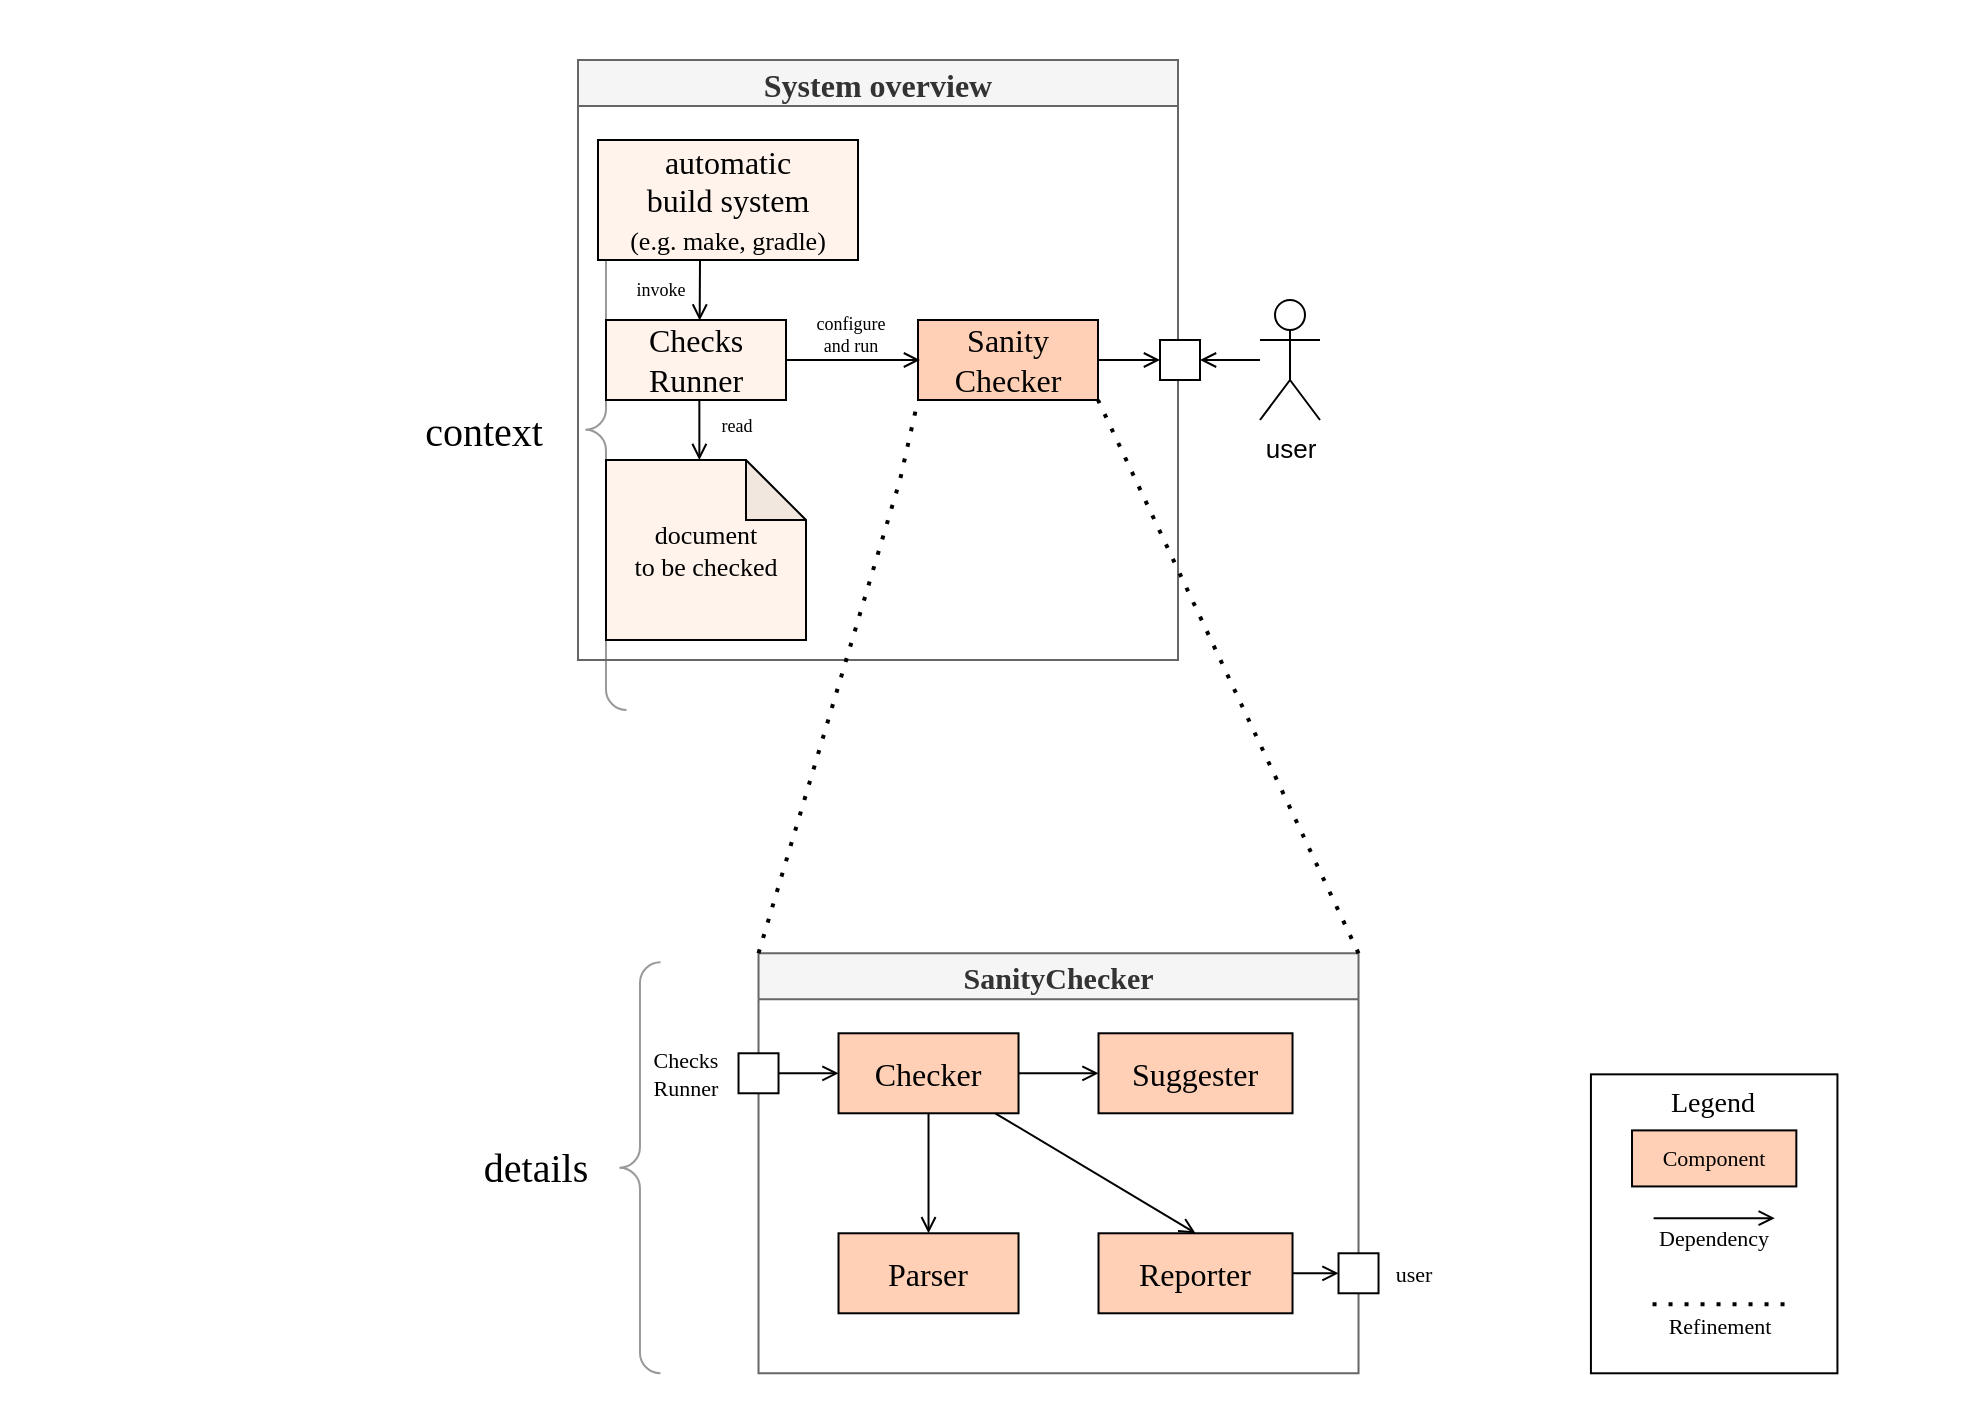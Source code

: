 <mxfile version="16.1.2" type="device"><diagram id="W8LFc5jbOeNs_f_8PHdX" name="Seite-1"><mxGraphModel dx="2056" dy="1108" grid="1" gridSize="10" guides="1" tooltips="1" connect="1" arrows="1" fold="1" page="1" pageScale="1" pageWidth="827" pageHeight="1169" math="0" shadow="0"><root><mxCell id="0"/><mxCell id="1" parent="0"/><mxCell id="akd8dxss42b1yA9a4nQe-1" value="" style="rounded=0;whiteSpace=wrap;html=1;strokeColor=none;container=1;" parent="1" vertex="1"><mxGeometry x="-480" y="60" width="986" height="710" as="geometry"/></mxCell><mxCell id="hVl_AzF3T1AboAmzyL-e-31" value="" style="labelPosition=right;align=left;strokeWidth=1;shape=mxgraph.mockup.markup.curlyBrace;html=1;shadow=0;dashed=0;strokeColor=#999999;direction=north;fontSize=13;fillColor=#FFF3EB;" vertex="1" parent="akd8dxss42b1yA9a4nQe-1"><mxGeometry x="292.719" y="74.737" width="20.542" height="280.263" as="geometry"/></mxCell><mxCell id="hVl_AzF3T1AboAmzyL-e-32" value="" style="labelPosition=right;align=left;strokeWidth=1;shape=mxgraph.mockup.markup.curlyBrace;html=1;shadow=0;dashed=0;strokeColor=#999999;direction=north;fontSize=13;fillColor=#FFF3EB;" vertex="1" parent="akd8dxss42b1yA9a4nQe-1"><mxGeometry x="309.711" y="481.118" width="20.542" height="205.526" as="geometry"/></mxCell><mxCell id="hVl_AzF3T1AboAmzyL-e-33" value="&lt;font face=&quot;Mark Pro&quot; style=&quot;font-size: 20px&quot;&gt;context&lt;/font&gt;" style="text;html=1;strokeColor=none;fillColor=none;align=center;verticalAlign=middle;whiteSpace=wrap;rounded=0;fontSize=13;" vertex="1" parent="akd8dxss42b1yA9a4nQe-1"><mxGeometry x="210.552" y="200.855" width="61.625" height="28.026" as="geometry"/></mxCell><mxCell id="hVl_AzF3T1AboAmzyL-e-34" value="&lt;font face=&quot;Mark Pro&quot; style=&quot;font-size: 20px&quot;&gt;details&lt;/font&gt;" style="text;html=1;strokeColor=none;fillColor=none;align=center;verticalAlign=middle;whiteSpace=wrap;rounded=0;fontSize=13;" vertex="1" parent="akd8dxss42b1yA9a4nQe-1"><mxGeometry x="236.788" y="568.868" width="61.625" height="28.026" as="geometry"/></mxCell><mxCell id="hVl_AzF3T1AboAmzyL-e-44" value="" style="group" vertex="1" connectable="0" parent="akd8dxss42b1yA9a4nQe-1"><mxGeometry x="795.464" y="537.171" width="123.25" height="149.474" as="geometry"/></mxCell><mxCell id="hVl_AzF3T1AboAmzyL-e-37" value="Legend" style="rounded=0;whiteSpace=wrap;html=1;fontFamily=Mark Pro;fontSize=14;verticalAlign=top;" vertex="1" parent="hVl_AzF3T1AboAmzyL-e-44"><mxGeometry width="123.25" height="149.474" as="geometry"/></mxCell><mxCell id="nL4JorxmA39xoX4b-hBf-2" value="Component" style="rounded=0;whiteSpace=wrap;html=1;fontFamily=Mark Pro;fontSize=11;fillColor=#FFCFB6;" parent="hVl_AzF3T1AboAmzyL-e-44" vertex="1"><mxGeometry x="20.542" y="28.026" width="82.167" height="28.026" as="geometry"/></mxCell><mxCell id="hVl_AzF3T1AboAmzyL-e-38" value="" style="group" vertex="1" connectable="0" parent="hVl_AzF3T1AboAmzyL-e-44"><mxGeometry x="30.812" y="68.197" width="61.625" height="28.026" as="geometry"/></mxCell><mxCell id="nL4JorxmA39xoX4b-hBf-3" style="rounded=0;orthogonalLoop=1;jettySize=auto;html=1;fontFamily=Mark Pro;fontSize=16;endArrow=open;endFill=0;" parent="hVl_AzF3T1AboAmzyL-e-38" edge="1"><mxGeometry relative="1" as="geometry"><mxPoint x="0.514" y="3.737" as="sourcePoint"/><mxPoint x="61.111" y="3.737" as="targetPoint"/></mxGeometry></mxCell><mxCell id="nL4JorxmA39xoX4b-hBf-4" value="Dependency" style="text;html=1;strokeColor=none;fillColor=none;align=center;verticalAlign=middle;whiteSpace=wrap;rounded=0;fontFamily=Mark Pro;fontSize=11;" parent="hVl_AzF3T1AboAmzyL-e-38" vertex="1"><mxGeometry width="61.625" height="28.026" as="geometry"/></mxCell><mxCell id="hVl_AzF3T1AboAmzyL-e-41" value="Refinement" style="text;html=1;strokeColor=none;fillColor=none;align=center;verticalAlign=middle;whiteSpace=wrap;rounded=0;fontFamily=Mark Pro;fontSize=11;" vertex="1" parent="hVl_AzF3T1AboAmzyL-e-44"><mxGeometry x="33.894" y="112.105" width="61.625" height="28.026" as="geometry"/></mxCell><mxCell id="hVl_AzF3T1AboAmzyL-e-42" value="" style="endArrow=none;dashed=1;html=1;dashPattern=1 3;strokeWidth=2;rounded=0;fontFamily=Mark Pro;fontSize=14;" edge="1" parent="hVl_AzF3T1AboAmzyL-e-44"><mxGeometry width="50" height="50" relative="1" as="geometry"><mxPoint x="30.812" y="114.908" as="sourcePoint"/><mxPoint x="102.708" y="114.908" as="targetPoint"/></mxGeometry></mxCell><mxCell id="hVl_AzF3T1AboAmzyL-e-28" value="" style="group" vertex="1" connectable="0" parent="akd8dxss42b1yA9a4nQe-1"><mxGeometry x="313.26" y="476.64" width="424" height="210" as="geometry"/></mxCell><mxCell id="akd8dxss42b1yA9a4nQe-3" value="SanityChecker" style="swimlane;rounded=0;fillColor=#f5f5f5;fontColor=#333333;strokeColor=#666666;fontSize=15;fontFamily=Mark Pro;" parent="hVl_AzF3T1AboAmzyL-e-28" vertex="1"><mxGeometry x="66" width="300" height="210" as="geometry"/></mxCell><mxCell id="akd8dxss42b1yA9a4nQe-9" value="Suggester" style="rounded=0;whiteSpace=wrap;html=1;fontFamily=Mark Pro;fontSize=16;fillColor=#FFCFB6;" parent="akd8dxss42b1yA9a4nQe-3" vertex="1"><mxGeometry x="170" y="40" width="97" height="40" as="geometry"/></mxCell><mxCell id="akd8dxss42b1yA9a4nQe-8" value="Reporter" style="rounded=0;whiteSpace=wrap;html=1;fontFamily=Mark Pro;fontSize=16;fillColor=#FFCFB6;" parent="akd8dxss42b1yA9a4nQe-3" vertex="1"><mxGeometry x="170" y="140" width="97" height="40" as="geometry"/></mxCell><mxCell id="hVl_AzF3T1AboAmzyL-e-1" value="" style="whiteSpace=wrap;html=1;aspect=fixed;" vertex="1" parent="akd8dxss42b1yA9a4nQe-3"><mxGeometry x="-10" y="50" width="20" height="20" as="geometry"/></mxCell><mxCell id="hVl_AzF3T1AboAmzyL-e-3" value="" style="whiteSpace=wrap;html=1;aspect=fixed;" vertex="1" parent="akd8dxss42b1yA9a4nQe-3"><mxGeometry x="290" y="150" width="20" height="20" as="geometry"/></mxCell><mxCell id="hVl_AzF3T1AboAmzyL-e-4" style="rounded=0;orthogonalLoop=1;jettySize=auto;html=1;fontFamily=Mark Pro;fontSize=16;endArrow=open;endFill=0;entryX=0;entryY=0.5;entryDx=0;entryDy=0;exitX=1;exitY=0.5;exitDx=0;exitDy=0;" edge="1" parent="akd8dxss42b1yA9a4nQe-3" source="akd8dxss42b1yA9a4nQe-8" target="hVl_AzF3T1AboAmzyL-e-3"><mxGeometry relative="1" as="geometry"><mxPoint x="140" y="70" as="sourcePoint"/><mxPoint x="180" y="70" as="targetPoint"/></mxGeometry></mxCell><mxCell id="akd8dxss42b1yA9a4nQe-6" value="Checker" style="rounded=0;whiteSpace=wrap;html=1;fontFamily=Mark Pro;fontSize=16;fillColor=#FFCFB6;" parent="hVl_AzF3T1AboAmzyL-e-28" vertex="1"><mxGeometry x="106" y="40" width="90" height="40" as="geometry"/></mxCell><mxCell id="akd8dxss42b1yA9a4nQe-15" style="rounded=0;orthogonalLoop=1;jettySize=auto;html=1;entryX=0.5;entryY=0;entryDx=0;entryDy=0;fontFamily=Mark Pro;fontSize=16;endArrow=open;endFill=0;" parent="hVl_AzF3T1AboAmzyL-e-28" source="akd8dxss42b1yA9a4nQe-6" target="akd8dxss42b1yA9a4nQe-8" edge="1"><mxGeometry relative="1" as="geometry"><mxPoint x="134.26" y="88.68" as="sourcePoint"/><mxPoint x="125.9" y="159.76" as="targetPoint"/></mxGeometry></mxCell><mxCell id="akd8dxss42b1yA9a4nQe-17" style="rounded=0;orthogonalLoop=1;jettySize=auto;html=1;fontFamily=Mark Pro;fontSize=16;endArrow=open;endFill=0;" parent="hVl_AzF3T1AboAmzyL-e-28" source="akd8dxss42b1yA9a4nQe-6" target="akd8dxss42b1yA9a4nQe-9" edge="1"><mxGeometry relative="1" as="geometry"><mxPoint x="226.0" y="69.88" as="sourcePoint"/><mxPoint x="226.3" y="140.12" as="targetPoint"/></mxGeometry></mxCell><mxCell id="akd8dxss42b1yA9a4nQe-20" style="rounded=0;orthogonalLoop=1;jettySize=auto;html=1;fontFamily=Mark Pro;fontSize=16;endArrow=open;endFill=0;" parent="hVl_AzF3T1AboAmzyL-e-28" source="akd8dxss42b1yA9a4nQe-6" target="akd8dxss42b1yA9a4nQe-10" edge="1"><mxGeometry relative="1" as="geometry"><mxPoint x="295.8" y="80" as="sourcePoint"/><mxPoint x="296.1" y="150.24" as="targetPoint"/></mxGeometry></mxCell><mxCell id="akd8dxss42b1yA9a4nQe-10" value="Parser" style="rounded=0;whiteSpace=wrap;html=1;fontFamily=Mark Pro;fontSize=16;fillColor=#FFCFB6;" parent="hVl_AzF3T1AboAmzyL-e-28" vertex="1"><mxGeometry x="106" y="140" width="90" height="40" as="geometry"/></mxCell><mxCell id="hVl_AzF3T1AboAmzyL-e-2" style="rounded=0;orthogonalLoop=1;jettySize=auto;html=1;fontFamily=Mark Pro;fontSize=16;endArrow=open;endFill=0;exitX=1;exitY=0.5;exitDx=0;exitDy=0;entryX=0;entryY=0.5;entryDx=0;entryDy=0;" edge="1" parent="hVl_AzF3T1AboAmzyL-e-28" source="hVl_AzF3T1AboAmzyL-e-1" target="akd8dxss42b1yA9a4nQe-6"><mxGeometry relative="1" as="geometry"><mxPoint x="161" y="90" as="sourcePoint"/><mxPoint x="161" y="150" as="targetPoint"/></mxGeometry></mxCell><mxCell id="hVl_AzF3T1AboAmzyL-e-26" value="user" style="text;html=1;strokeColor=none;fillColor=none;align=center;verticalAlign=middle;whiteSpace=wrap;rounded=0;fontFamily=Mark Pro;fontSize=11;" vertex="1" parent="hVl_AzF3T1AboAmzyL-e-28"><mxGeometry x="364" y="125.003" width="60" height="70.345" as="geometry"/></mxCell><mxCell id="hVl_AzF3T1AboAmzyL-e-27" value="Checks&lt;br&gt;Runner" style="text;html=1;strokeColor=none;fillColor=none;align=center;verticalAlign=middle;whiteSpace=wrap;rounded=0;fontFamily=Mark Pro;fontSize=11;" vertex="1" parent="hVl_AzF3T1AboAmzyL-e-28"><mxGeometry y="24.826" width="60" height="70.345" as="geometry"/></mxCell><mxCell id="hVl_AzF3T1AboAmzyL-e-5" value="System overview" style="swimlane;rounded=0;fillColor=#f5f5f5;fontColor=#333333;strokeColor=#666666;fontSize=16;fontFamily=Mark Pro;spacing=0;" vertex="1" parent="1"><mxGeometry x="-191" y="90" width="300" height="300" as="geometry"/></mxCell><mxCell id="hVl_AzF3T1AboAmzyL-e-6" value="automatic&lt;br&gt;build system&lt;br&gt;&lt;font style=&quot;font-size: 13px&quot;&gt;(e.g. make, gradle)&lt;/font&gt;" style="rounded=0;whiteSpace=wrap;html=1;fontFamily=Mark Pro;fontSize=16;fillColor=#FFF3EB;" vertex="1" parent="hVl_AzF3T1AboAmzyL-e-5"><mxGeometry x="10" y="40" width="130" height="60" as="geometry"/></mxCell><mxCell id="hVl_AzF3T1AboAmzyL-e-17" value="Checks&lt;br&gt;Runner" style="rounded=0;whiteSpace=wrap;html=1;fontFamily=Mark Pro;fontSize=16;fillColor=#FFF3EB;" vertex="1" parent="hVl_AzF3T1AboAmzyL-e-5"><mxGeometry x="14" y="130" width="90" height="40" as="geometry"/></mxCell><mxCell id="hVl_AzF3T1AboAmzyL-e-11" value="Sanity&lt;br&gt;Checker" style="rounded=0;whiteSpace=wrap;html=1;fontFamily=Mark Pro;fontSize=16;fillColor=#FFCFB6;" vertex="1" parent="hVl_AzF3T1AboAmzyL-e-5"><mxGeometry x="170" y="130" width="90" height="40" as="geometry"/></mxCell><mxCell id="hVl_AzF3T1AboAmzyL-e-13" style="rounded=0;orthogonalLoop=1;jettySize=auto;html=1;fontFamily=Mark Pro;fontSize=16;endArrow=open;endFill=0;entryX=0.676;entryY=0.006;entryDx=0;entryDy=0;exitX=0.5;exitY=1;exitDx=0;exitDy=0;entryPerimeter=0;" edge="1" parent="hVl_AzF3T1AboAmzyL-e-5"><mxGeometry relative="1" as="geometry"><mxPoint x="61" y="100" as="sourcePoint"/><mxPoint x="60.84" y="130.24" as="targetPoint"/></mxGeometry></mxCell><mxCell id="hVl_AzF3T1AboAmzyL-e-46" value="invoke" style="edgeLabel;html=1;align=center;verticalAlign=middle;resizable=0;points=[];fontSize=9;fontFamily=Mark Pro;" vertex="1" connectable="0" parent="hVl_AzF3T1AboAmzyL-e-13"><mxGeometry x="-0.082" y="-1" relative="1" as="geometry"><mxPoint x="-19" y="1" as="offset"/></mxGeometry></mxCell><mxCell id="hVl_AzF3T1AboAmzyL-e-48" value="read" style="edgeLabel;html=1;align=center;verticalAlign=middle;resizable=0;points=[];fontSize=9;fontFamily=Mark Pro;" vertex="1" connectable="0" parent="hVl_AzF3T1AboAmzyL-e-13"><mxGeometry x="-0.082" y="-1" relative="1" as="geometry"><mxPoint x="19" y="69" as="offset"/></mxGeometry></mxCell><mxCell id="hVl_AzF3T1AboAmzyL-e-21" value="&lt;font face=&quot;Mark Pro&quot;&gt;document&lt;br&gt;to be checked&lt;/font&gt;" style="shape=note;whiteSpace=wrap;html=1;backgroundOutline=1;darkOpacity=0.05;fontSize=13;fillColor=#FFF3EB;" vertex="1" parent="hVl_AzF3T1AboAmzyL-e-5"><mxGeometry x="14" y="200" width="100" height="90" as="geometry"/></mxCell><mxCell id="hVl_AzF3T1AboAmzyL-e-22" style="rounded=0;orthogonalLoop=1;jettySize=auto;html=1;fontFamily=Mark Pro;fontSize=16;endArrow=open;endFill=0;entryX=0.5;entryY=0;entryDx=0;entryDy=0;exitX=0.25;exitY=1;exitDx=0;exitDy=0;" edge="1" parent="hVl_AzF3T1AboAmzyL-e-5"><mxGeometry relative="1" as="geometry"><mxPoint x="60.68" y="170" as="sourcePoint"/><mxPoint x="60.68" y="200" as="targetPoint"/></mxGeometry></mxCell><mxCell id="hVl_AzF3T1AboAmzyL-e-35" value="" style="endArrow=none;dashed=1;html=1;dashPattern=1 3;strokeWidth=2;rounded=0;fontFamily=Mark Pro;fontSize=20;exitX=0;exitY=0;exitDx=0;exitDy=0;" edge="1" parent="hVl_AzF3T1AboAmzyL-e-5" source="akd8dxss42b1yA9a4nQe-3"><mxGeometry width="50" height="50" relative="1" as="geometry"><mxPoint x="68" y="440" as="sourcePoint"/><mxPoint x="170" y="170" as="targetPoint"/><Array as="points"><mxPoint x="161" y="210"/></Array></mxGeometry></mxCell><mxCell id="hVl_AzF3T1AboAmzyL-e-14" style="rounded=0;orthogonalLoop=1;jettySize=auto;html=1;fontFamily=Mark Pro;fontSize=16;endArrow=open;endFill=0;exitX=1;exitY=0.5;exitDx=0;exitDy=0;" edge="1" source="hVl_AzF3T1AboAmzyL-e-17" parent="1"><mxGeometry relative="1" as="geometry"><mxPoint x="49.8" y="170" as="sourcePoint"/><mxPoint x="-20" y="240" as="targetPoint"/></mxGeometry></mxCell><mxCell id="hVl_AzF3T1AboAmzyL-e-47" value="configure&lt;br&gt;and run" style="edgeLabel;html=1;align=center;verticalAlign=middle;resizable=0;points=[];fontSize=9;fontFamily=Mark Pro;" vertex="1" connectable="0" parent="hVl_AzF3T1AboAmzyL-e-14"><mxGeometry x="-0.151" relative="1" as="geometry"><mxPoint x="3" y="-13" as="offset"/></mxGeometry></mxCell><mxCell id="hVl_AzF3T1AboAmzyL-e-9" value="" style="whiteSpace=wrap;html=1;aspect=fixed;" vertex="1" parent="1"><mxGeometry x="100" y="230" width="20" height="20" as="geometry"/></mxCell><mxCell id="hVl_AzF3T1AboAmzyL-e-10" style="rounded=0;orthogonalLoop=1;jettySize=auto;html=1;fontFamily=Mark Pro;fontSize=16;endArrow=open;endFill=0;entryX=0;entryY=0.5;entryDx=0;entryDy=0;exitX=1;exitY=0.5;exitDx=0;exitDy=0;" edge="1" parent="1" source="hVl_AzF3T1AboAmzyL-e-11" target="hVl_AzF3T1AboAmzyL-e-9"><mxGeometry relative="1" as="geometry"><mxPoint x="77" y="250" as="sourcePoint"/><mxPoint x="-10" y="160" as="targetPoint"/></mxGeometry></mxCell><mxCell id="hVl_AzF3T1AboAmzyL-e-19" value="user" style="shape=umlActor;verticalLabelPosition=bottom;verticalAlign=top;html=1;outlineConnect=0;fontSize=13;" vertex="1" parent="1"><mxGeometry x="150" y="210" width="30" height="60" as="geometry"/></mxCell><mxCell id="hVl_AzF3T1AboAmzyL-e-25" style="rounded=0;orthogonalLoop=1;jettySize=auto;html=1;fontFamily=Mark Pro;fontSize=16;endArrow=open;endFill=0;entryX=1;entryY=0.5;entryDx=0;entryDy=0;" edge="1" parent="1" source="hVl_AzF3T1AboAmzyL-e-19" target="hVl_AzF3T1AboAmzyL-e-9"><mxGeometry relative="1" as="geometry"><mxPoint x="80" y="250" as="sourcePoint"/><mxPoint x="110" y="250" as="targetPoint"/></mxGeometry></mxCell><mxCell id="hVl_AzF3T1AboAmzyL-e-36" value="" style="endArrow=none;dashed=1;html=1;dashPattern=1 3;strokeWidth=2;rounded=0;fontFamily=Mark Pro;fontSize=20;exitX=1;exitY=0;exitDx=0;exitDy=0;entryX=1;entryY=1;entryDx=0;entryDy=0;" edge="1" parent="1" source="akd8dxss42b1yA9a4nQe-3" target="hVl_AzF3T1AboAmzyL-e-11"><mxGeometry width="50" height="50" relative="1" as="geometry"><mxPoint x="-275" y="635" as="sourcePoint"/><mxPoint x="-202" y="360" as="targetPoint"/><Array as="points"/></mxGeometry></mxCell></root></mxGraphModel></diagram></mxfile>